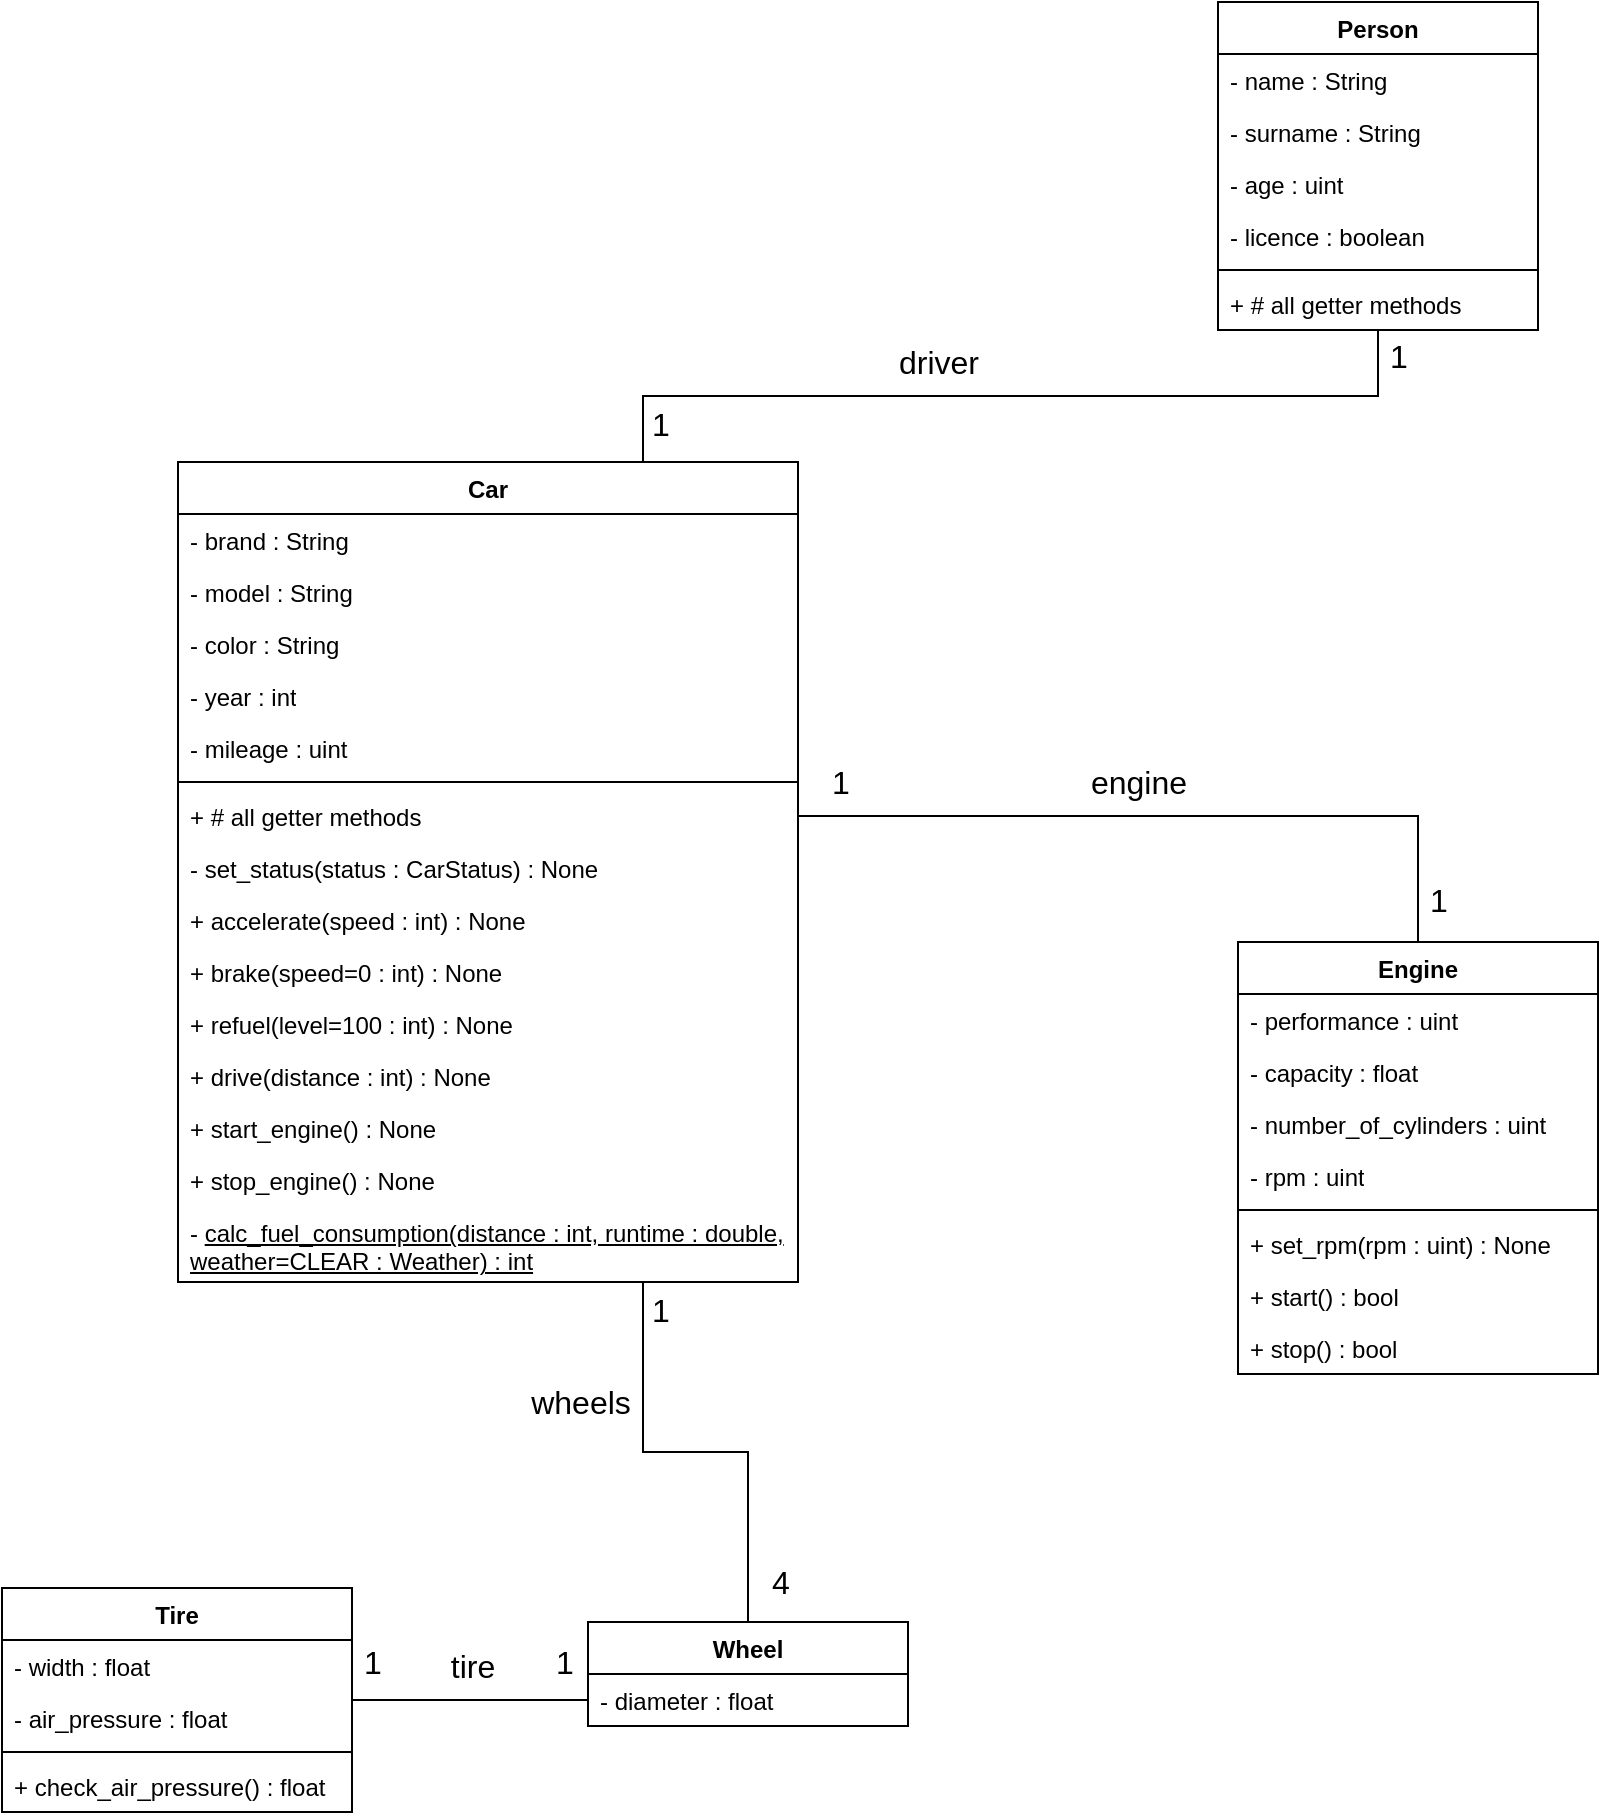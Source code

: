 <mxfile version="22.1.2" type="device">
  <diagram name="Page-1" id="c4acf3e9-155e-7222-9cf6-157b1a14988f">
    <mxGraphModel dx="1148" dy="1117" grid="1" gridSize="10" guides="1" tooltips="1" connect="1" arrows="1" fold="1" page="1" pageScale="1" pageWidth="827" pageHeight="1169" background="none" math="0" shadow="0">
      <root>
        <mxCell id="0" />
        <mxCell id="1" parent="0" />
        <mxCell id="AvyNL_v-l5fwx8h0FnHd-77" style="edgeStyle=orthogonalEdgeStyle;rounded=0;orthogonalLoop=1;jettySize=auto;html=1;exitX=0.75;exitY=0;exitDx=0;exitDy=0;endArrow=none;endFill=0;" edge="1" parent="1" source="AvyNL_v-l5fwx8h0FnHd-1" target="AvyNL_v-l5fwx8h0FnHd-41">
          <mxGeometry relative="1" as="geometry" />
        </mxCell>
        <mxCell id="AvyNL_v-l5fwx8h0FnHd-80" value="&lt;font style=&quot;font-size: 16px;&quot;&gt;driver&lt;/font&gt;" style="edgeLabel;html=1;align=center;verticalAlign=middle;resizable=0;points=[];" vertex="1" connectable="0" parent="AvyNL_v-l5fwx8h0FnHd-77">
          <mxGeometry x="-0.726" y="-1" relative="1" as="geometry">
            <mxPoint x="121" y="-18" as="offset" />
          </mxGeometry>
        </mxCell>
        <mxCell id="AvyNL_v-l5fwx8h0FnHd-95" value="&lt;font style=&quot;font-size: 16px;&quot;&gt;1&lt;/font&gt;" style="edgeLabel;html=1;align=center;verticalAlign=middle;resizable=0;points=[];" vertex="1" connectable="0" parent="AvyNL_v-l5fwx8h0FnHd-77">
          <mxGeometry x="-0.932" y="2" relative="1" as="geometry">
            <mxPoint x="10" y="-5" as="offset" />
          </mxGeometry>
        </mxCell>
        <mxCell id="AvyNL_v-l5fwx8h0FnHd-96" value="&lt;font style=&quot;font-size: 16px;&quot;&gt;1&lt;/font&gt;" style="edgeLabel;html=1;align=center;verticalAlign=middle;resizable=0;points=[];" vertex="1" connectable="0" parent="AvyNL_v-l5fwx8h0FnHd-77">
          <mxGeometry x="0.94" y="1" relative="1" as="geometry">
            <mxPoint x="11" as="offset" />
          </mxGeometry>
        </mxCell>
        <mxCell id="AvyNL_v-l5fwx8h0FnHd-83" style="edgeStyle=orthogonalEdgeStyle;rounded=0;orthogonalLoop=1;jettySize=auto;html=1;exitX=0.75;exitY=1;exitDx=0;exitDy=0;entryX=0.5;entryY=0;entryDx=0;entryDy=0;endArrow=none;endFill=0;" edge="1" parent="1" source="AvyNL_v-l5fwx8h0FnHd-1" target="AvyNL_v-l5fwx8h0FnHd-63">
          <mxGeometry relative="1" as="geometry" />
        </mxCell>
        <mxCell id="AvyNL_v-l5fwx8h0FnHd-84" value="&lt;font style=&quot;font-size: 16px;&quot;&gt;wheels&lt;/font&gt;" style="edgeLabel;html=1;align=center;verticalAlign=middle;resizable=0;points=[];" vertex="1" connectable="0" parent="AvyNL_v-l5fwx8h0FnHd-83">
          <mxGeometry x="-0.766" y="1" relative="1" as="geometry">
            <mxPoint x="-33" y="34" as="offset" />
          </mxGeometry>
        </mxCell>
        <mxCell id="AvyNL_v-l5fwx8h0FnHd-85" value="&lt;font style=&quot;font-size: 16px;&quot;&gt;1&lt;br&gt;&lt;/font&gt;" style="edgeLabel;html=1;align=center;verticalAlign=middle;resizable=0;points=[];" vertex="1" connectable="0" parent="AvyNL_v-l5fwx8h0FnHd-83">
          <mxGeometry x="-0.874" y="1" relative="1" as="geometry">
            <mxPoint x="7" as="offset" />
          </mxGeometry>
        </mxCell>
        <mxCell id="AvyNL_v-l5fwx8h0FnHd-88" value="&lt;font style=&quot;font-size: 16px;&quot;&gt;4&lt;/font&gt;" style="edgeLabel;html=1;align=center;verticalAlign=middle;resizable=0;points=[];" vertex="1" connectable="0" parent="AvyNL_v-l5fwx8h0FnHd-83">
          <mxGeometry x="-0.874" y="1" relative="1" as="geometry">
            <mxPoint x="67" y="136" as="offset" />
          </mxGeometry>
        </mxCell>
        <mxCell id="AvyNL_v-l5fwx8h0FnHd-1" value="Car" style="swimlane;fontStyle=1;align=center;verticalAlign=top;childLayout=stackLayout;horizontal=1;startSize=26;horizontalStack=0;resizeParent=1;resizeParentMax=0;resizeLast=0;collapsible=1;marginBottom=0;whiteSpace=wrap;html=1;" vertex="1" parent="1">
          <mxGeometry x="100" y="240" width="310" height="410" as="geometry">
            <mxRectangle x="140" y="120" width="60" height="30" as="alternateBounds" />
          </mxGeometry>
        </mxCell>
        <mxCell id="AvyNL_v-l5fwx8h0FnHd-2" value="- brand : String" style="text;strokeColor=none;fillColor=none;align=left;verticalAlign=top;spacingLeft=4;spacingRight=4;overflow=hidden;rotatable=0;points=[[0,0.5],[1,0.5]];portConstraint=eastwest;whiteSpace=wrap;html=1;" vertex="1" parent="AvyNL_v-l5fwx8h0FnHd-1">
          <mxGeometry y="26" width="310" height="26" as="geometry" />
        </mxCell>
        <mxCell id="AvyNL_v-l5fwx8h0FnHd-7" value="- model : String&lt;br&gt;" style="text;strokeColor=none;fillColor=none;align=left;verticalAlign=top;spacingLeft=4;spacingRight=4;overflow=hidden;rotatable=0;points=[[0,0.5],[1,0.5]];portConstraint=eastwest;whiteSpace=wrap;html=1;" vertex="1" parent="AvyNL_v-l5fwx8h0FnHd-1">
          <mxGeometry y="52" width="310" height="26" as="geometry" />
        </mxCell>
        <mxCell id="AvyNL_v-l5fwx8h0FnHd-8" value="- color : String" style="text;strokeColor=none;fillColor=none;align=left;verticalAlign=top;spacingLeft=4;spacingRight=4;overflow=hidden;rotatable=0;points=[[0,0.5],[1,0.5]];portConstraint=eastwest;whiteSpace=wrap;html=1;" vertex="1" parent="AvyNL_v-l5fwx8h0FnHd-1">
          <mxGeometry y="78" width="310" height="26" as="geometry" />
        </mxCell>
        <mxCell id="AvyNL_v-l5fwx8h0FnHd-9" value="- year : int" style="text;strokeColor=none;fillColor=none;align=left;verticalAlign=top;spacingLeft=4;spacingRight=4;overflow=hidden;rotatable=0;points=[[0,0.5],[1,0.5]];portConstraint=eastwest;whiteSpace=wrap;html=1;" vertex="1" parent="AvyNL_v-l5fwx8h0FnHd-1">
          <mxGeometry y="104" width="310" height="26" as="geometry" />
        </mxCell>
        <mxCell id="AvyNL_v-l5fwx8h0FnHd-11" value="- mileage : uint" style="text;strokeColor=none;fillColor=none;align=left;verticalAlign=top;spacingLeft=4;spacingRight=4;overflow=hidden;rotatable=0;points=[[0,0.5],[1,0.5]];portConstraint=eastwest;whiteSpace=wrap;html=1;" vertex="1" parent="AvyNL_v-l5fwx8h0FnHd-1">
          <mxGeometry y="130" width="310" height="26" as="geometry" />
        </mxCell>
        <mxCell id="AvyNL_v-l5fwx8h0FnHd-3" value="" style="line;strokeWidth=1;fillColor=none;align=left;verticalAlign=middle;spacingTop=-1;spacingLeft=3;spacingRight=3;rotatable=0;labelPosition=right;points=[];portConstraint=eastwest;strokeColor=inherit;" vertex="1" parent="AvyNL_v-l5fwx8h0FnHd-1">
          <mxGeometry y="156" width="310" height="8" as="geometry" />
        </mxCell>
        <mxCell id="AvyNL_v-l5fwx8h0FnHd-4" value="+ # all getter methods" style="text;strokeColor=none;fillColor=none;align=left;verticalAlign=top;spacingLeft=4;spacingRight=4;overflow=hidden;rotatable=0;points=[[0,0.5],[1,0.5]];portConstraint=eastwest;whiteSpace=wrap;html=1;" vertex="1" parent="AvyNL_v-l5fwx8h0FnHd-1">
          <mxGeometry y="164" width="310" height="26" as="geometry" />
        </mxCell>
        <mxCell id="AvyNL_v-l5fwx8h0FnHd-18" value="- set_status(status : CarStatus) : None" style="text;strokeColor=none;fillColor=none;align=left;verticalAlign=top;spacingLeft=4;spacingRight=4;overflow=hidden;rotatable=0;points=[[0,0.5],[1,0.5]];portConstraint=eastwest;whiteSpace=wrap;html=1;" vertex="1" parent="AvyNL_v-l5fwx8h0FnHd-1">
          <mxGeometry y="190" width="310" height="26" as="geometry" />
        </mxCell>
        <mxCell id="AvyNL_v-l5fwx8h0FnHd-19" value="+ accelerate(speed : int) : None" style="text;strokeColor=none;fillColor=none;align=left;verticalAlign=top;spacingLeft=4;spacingRight=4;overflow=hidden;rotatable=0;points=[[0,0.5],[1,0.5]];portConstraint=eastwest;whiteSpace=wrap;html=1;" vertex="1" parent="AvyNL_v-l5fwx8h0FnHd-1">
          <mxGeometry y="216" width="310" height="26" as="geometry" />
        </mxCell>
        <mxCell id="AvyNL_v-l5fwx8h0FnHd-21" value="+ brake(speed=0 : int) : None" style="text;strokeColor=none;fillColor=none;align=left;verticalAlign=top;spacingLeft=4;spacingRight=4;overflow=hidden;rotatable=0;points=[[0,0.5],[1,0.5]];portConstraint=eastwest;whiteSpace=wrap;html=1;" vertex="1" parent="AvyNL_v-l5fwx8h0FnHd-1">
          <mxGeometry y="242" width="310" height="26" as="geometry" />
        </mxCell>
        <mxCell id="AvyNL_v-l5fwx8h0FnHd-20" value="+ refuel(level=100 : int) : None" style="text;strokeColor=none;fillColor=none;align=left;verticalAlign=top;spacingLeft=4;spacingRight=4;overflow=hidden;rotatable=0;points=[[0,0.5],[1,0.5]];portConstraint=eastwest;whiteSpace=wrap;html=1;" vertex="1" parent="AvyNL_v-l5fwx8h0FnHd-1">
          <mxGeometry y="268" width="310" height="26" as="geometry" />
        </mxCell>
        <mxCell id="AvyNL_v-l5fwx8h0FnHd-23" value="+ drive(distance : int) : None" style="text;strokeColor=none;fillColor=none;align=left;verticalAlign=top;spacingLeft=4;spacingRight=4;overflow=hidden;rotatable=0;points=[[0,0.5],[1,0.5]];portConstraint=eastwest;whiteSpace=wrap;html=1;" vertex="1" parent="AvyNL_v-l5fwx8h0FnHd-1">
          <mxGeometry y="294" width="310" height="26" as="geometry" />
        </mxCell>
        <mxCell id="AvyNL_v-l5fwx8h0FnHd-22" value="+ start_engine() : None" style="text;strokeColor=none;fillColor=none;align=left;verticalAlign=top;spacingLeft=4;spacingRight=4;overflow=hidden;rotatable=0;points=[[0,0.5],[1,0.5]];portConstraint=eastwest;whiteSpace=wrap;html=1;" vertex="1" parent="AvyNL_v-l5fwx8h0FnHd-1">
          <mxGeometry y="320" width="310" height="26" as="geometry" />
        </mxCell>
        <mxCell id="AvyNL_v-l5fwx8h0FnHd-24" value="+ stop_engine() : None" style="text;strokeColor=none;fillColor=none;align=left;verticalAlign=top;spacingLeft=4;spacingRight=4;overflow=hidden;rotatable=0;points=[[0,0.5],[1,0.5]];portConstraint=eastwest;whiteSpace=wrap;html=1;" vertex="1" parent="AvyNL_v-l5fwx8h0FnHd-1">
          <mxGeometry y="346" width="310" height="26" as="geometry" />
        </mxCell>
        <mxCell id="AvyNL_v-l5fwx8h0FnHd-40" value="- &lt;u&gt;calc_fuel_consumption(distance : int, runtime : double, weather=CLEAR : Weather) : int&lt;/u&gt;" style="text;strokeColor=none;fillColor=none;align=left;verticalAlign=top;spacingLeft=4;spacingRight=4;overflow=hidden;rotatable=0;points=[[0,0.5],[1,0.5]];portConstraint=eastwest;whiteSpace=wrap;html=1;" vertex="1" parent="AvyNL_v-l5fwx8h0FnHd-1">
          <mxGeometry y="372" width="310" height="38" as="geometry" />
        </mxCell>
        <mxCell id="AvyNL_v-l5fwx8h0FnHd-41" value="Person" style="swimlane;fontStyle=1;align=center;verticalAlign=top;childLayout=stackLayout;horizontal=1;startSize=26;horizontalStack=0;resizeParent=1;resizeParentMax=0;resizeLast=0;collapsible=1;marginBottom=0;whiteSpace=wrap;html=1;" vertex="1" parent="1">
          <mxGeometry x="620" y="10" width="160" height="164" as="geometry" />
        </mxCell>
        <mxCell id="AvyNL_v-l5fwx8h0FnHd-52" value="- name : String" style="text;strokeColor=none;fillColor=none;align=left;verticalAlign=top;spacingLeft=4;spacingRight=4;overflow=hidden;rotatable=0;points=[[0,0.5],[1,0.5]];portConstraint=eastwest;whiteSpace=wrap;html=1;" vertex="1" parent="AvyNL_v-l5fwx8h0FnHd-41">
          <mxGeometry y="26" width="160" height="26" as="geometry" />
        </mxCell>
        <mxCell id="AvyNL_v-l5fwx8h0FnHd-51" value="- surname : String" style="text;strokeColor=none;fillColor=none;align=left;verticalAlign=top;spacingLeft=4;spacingRight=4;overflow=hidden;rotatable=0;points=[[0,0.5],[1,0.5]];portConstraint=eastwest;whiteSpace=wrap;html=1;" vertex="1" parent="AvyNL_v-l5fwx8h0FnHd-41">
          <mxGeometry y="52" width="160" height="26" as="geometry" />
        </mxCell>
        <mxCell id="AvyNL_v-l5fwx8h0FnHd-42" value="- age : uint" style="text;strokeColor=none;fillColor=none;align=left;verticalAlign=top;spacingLeft=4;spacingRight=4;overflow=hidden;rotatable=0;points=[[0,0.5],[1,0.5]];portConstraint=eastwest;whiteSpace=wrap;html=1;" vertex="1" parent="AvyNL_v-l5fwx8h0FnHd-41">
          <mxGeometry y="78" width="160" height="26" as="geometry" />
        </mxCell>
        <mxCell id="AvyNL_v-l5fwx8h0FnHd-45" value="- licence : boolean" style="text;strokeColor=none;fillColor=none;align=left;verticalAlign=top;spacingLeft=4;spacingRight=4;overflow=hidden;rotatable=0;points=[[0,0.5],[1,0.5]];portConstraint=eastwest;whiteSpace=wrap;html=1;" vertex="1" parent="AvyNL_v-l5fwx8h0FnHd-41">
          <mxGeometry y="104" width="160" height="26" as="geometry" />
        </mxCell>
        <mxCell id="AvyNL_v-l5fwx8h0FnHd-47" value="" style="line;strokeWidth=1;fillColor=none;align=left;verticalAlign=middle;spacingTop=-1;spacingLeft=3;spacingRight=3;rotatable=0;labelPosition=right;points=[];portConstraint=eastwest;strokeColor=inherit;" vertex="1" parent="AvyNL_v-l5fwx8h0FnHd-41">
          <mxGeometry y="130" width="160" height="8" as="geometry" />
        </mxCell>
        <mxCell id="AvyNL_v-l5fwx8h0FnHd-44" value="+ # all getter methods" style="text;strokeColor=none;fillColor=none;align=left;verticalAlign=top;spacingLeft=4;spacingRight=4;overflow=hidden;rotatable=0;points=[[0,0.5],[1,0.5]];portConstraint=eastwest;whiteSpace=wrap;html=1;" vertex="1" parent="AvyNL_v-l5fwx8h0FnHd-41">
          <mxGeometry y="138" width="160" height="26" as="geometry" />
        </mxCell>
        <mxCell id="AvyNL_v-l5fwx8h0FnHd-53" value="Engine" style="swimlane;fontStyle=1;align=center;verticalAlign=top;childLayout=stackLayout;horizontal=1;startSize=26;horizontalStack=0;resizeParent=1;resizeParentMax=0;resizeLast=0;collapsible=1;marginBottom=0;whiteSpace=wrap;html=1;" vertex="1" parent="1">
          <mxGeometry x="630" y="480" width="180" height="216" as="geometry" />
        </mxCell>
        <mxCell id="AvyNL_v-l5fwx8h0FnHd-54" value="- performance : uint" style="text;strokeColor=none;fillColor=none;align=left;verticalAlign=top;spacingLeft=4;spacingRight=4;overflow=hidden;rotatable=0;points=[[0,0.5],[1,0.5]];portConstraint=eastwest;whiteSpace=wrap;html=1;" vertex="1" parent="AvyNL_v-l5fwx8h0FnHd-53">
          <mxGeometry y="26" width="180" height="26" as="geometry" />
        </mxCell>
        <mxCell id="AvyNL_v-l5fwx8h0FnHd-55" value="- capacity : float" style="text;strokeColor=none;fillColor=none;align=left;verticalAlign=top;spacingLeft=4;spacingRight=4;overflow=hidden;rotatable=0;points=[[0,0.5],[1,0.5]];portConstraint=eastwest;whiteSpace=wrap;html=1;" vertex="1" parent="AvyNL_v-l5fwx8h0FnHd-53">
          <mxGeometry y="52" width="180" height="26" as="geometry" />
        </mxCell>
        <mxCell id="AvyNL_v-l5fwx8h0FnHd-56" value="- number_of_cylinders : uint" style="text;strokeColor=none;fillColor=none;align=left;verticalAlign=top;spacingLeft=4;spacingRight=4;overflow=hidden;rotatable=0;points=[[0,0.5],[1,0.5]];portConstraint=eastwest;whiteSpace=wrap;html=1;" vertex="1" parent="AvyNL_v-l5fwx8h0FnHd-53">
          <mxGeometry y="78" width="180" height="26" as="geometry" />
        </mxCell>
        <mxCell id="AvyNL_v-l5fwx8h0FnHd-62" value="- rpm : uint" style="text;strokeColor=none;fillColor=none;align=left;verticalAlign=top;spacingLeft=4;spacingRight=4;overflow=hidden;rotatable=0;points=[[0,0.5],[1,0.5]];portConstraint=eastwest;whiteSpace=wrap;html=1;" vertex="1" parent="AvyNL_v-l5fwx8h0FnHd-53">
          <mxGeometry y="104" width="180" height="26" as="geometry" />
        </mxCell>
        <mxCell id="AvyNL_v-l5fwx8h0FnHd-58" value="" style="line;strokeWidth=1;fillColor=none;align=left;verticalAlign=middle;spacingTop=-1;spacingLeft=3;spacingRight=3;rotatable=0;labelPosition=right;points=[];portConstraint=eastwest;strokeColor=inherit;" vertex="1" parent="AvyNL_v-l5fwx8h0FnHd-53">
          <mxGeometry y="130" width="180" height="8" as="geometry" />
        </mxCell>
        <mxCell id="AvyNL_v-l5fwx8h0FnHd-60" value="+ set_rpm(rpm : uint) : None" style="text;strokeColor=none;fillColor=none;align=left;verticalAlign=top;spacingLeft=4;spacingRight=4;overflow=hidden;rotatable=0;points=[[0,0.5],[1,0.5]];portConstraint=eastwest;whiteSpace=wrap;html=1;" vertex="1" parent="AvyNL_v-l5fwx8h0FnHd-53">
          <mxGeometry y="138" width="180" height="26" as="geometry" />
        </mxCell>
        <mxCell id="AvyNL_v-l5fwx8h0FnHd-59" value="+ start() : bool" style="text;strokeColor=none;fillColor=none;align=left;verticalAlign=top;spacingLeft=4;spacingRight=4;overflow=hidden;rotatable=0;points=[[0,0.5],[1,0.5]];portConstraint=eastwest;whiteSpace=wrap;html=1;" vertex="1" parent="AvyNL_v-l5fwx8h0FnHd-53">
          <mxGeometry y="164" width="180" height="26" as="geometry" />
        </mxCell>
        <mxCell id="AvyNL_v-l5fwx8h0FnHd-61" value="+ stop() : bool" style="text;strokeColor=none;fillColor=none;align=left;verticalAlign=top;spacingLeft=4;spacingRight=4;overflow=hidden;rotatable=0;points=[[0,0.5],[1,0.5]];portConstraint=eastwest;whiteSpace=wrap;html=1;" vertex="1" parent="AvyNL_v-l5fwx8h0FnHd-53">
          <mxGeometry y="190" width="180" height="26" as="geometry" />
        </mxCell>
        <mxCell id="AvyNL_v-l5fwx8h0FnHd-63" value="Wheel" style="swimlane;fontStyle=1;align=center;verticalAlign=top;childLayout=stackLayout;horizontal=1;startSize=26;horizontalStack=0;resizeParent=1;resizeParentMax=0;resizeLast=0;collapsible=1;marginBottom=0;whiteSpace=wrap;html=1;" vertex="1" parent="1">
          <mxGeometry x="305" y="820" width="160" height="52" as="geometry" />
        </mxCell>
        <mxCell id="AvyNL_v-l5fwx8h0FnHd-64" value="- diameter : float" style="text;strokeColor=none;fillColor=none;align=left;verticalAlign=top;spacingLeft=4;spacingRight=4;overflow=hidden;rotatable=0;points=[[0,0.5],[1,0.5]];portConstraint=eastwest;whiteSpace=wrap;html=1;" vertex="1" parent="AvyNL_v-l5fwx8h0FnHd-63">
          <mxGeometry y="26" width="160" height="26" as="geometry" />
        </mxCell>
        <mxCell id="AvyNL_v-l5fwx8h0FnHd-70" value="Tire" style="swimlane;fontStyle=1;align=center;verticalAlign=top;childLayout=stackLayout;horizontal=1;startSize=26;horizontalStack=0;resizeParent=1;resizeParentMax=0;resizeLast=0;collapsible=1;marginBottom=0;whiteSpace=wrap;html=1;" vertex="1" parent="1">
          <mxGeometry x="12" y="803" width="175" height="112" as="geometry" />
        </mxCell>
        <mxCell id="AvyNL_v-l5fwx8h0FnHd-71" value="- width : float" style="text;strokeColor=none;fillColor=none;align=left;verticalAlign=top;spacingLeft=4;spacingRight=4;overflow=hidden;rotatable=0;points=[[0,0.5],[1,0.5]];portConstraint=eastwest;whiteSpace=wrap;html=1;" vertex="1" parent="AvyNL_v-l5fwx8h0FnHd-70">
          <mxGeometry y="26" width="175" height="26" as="geometry" />
        </mxCell>
        <mxCell id="AvyNL_v-l5fwx8h0FnHd-72" value="- air_pressure : float" style="text;strokeColor=none;fillColor=none;align=left;verticalAlign=top;spacingLeft=4;spacingRight=4;overflow=hidden;rotatable=0;points=[[0,0.5],[1,0.5]];portConstraint=eastwest;whiteSpace=wrap;html=1;" vertex="1" parent="AvyNL_v-l5fwx8h0FnHd-70">
          <mxGeometry y="52" width="175" height="26" as="geometry" />
        </mxCell>
        <mxCell id="AvyNL_v-l5fwx8h0FnHd-73" value="" style="line;strokeWidth=1;fillColor=none;align=left;verticalAlign=middle;spacingTop=-1;spacingLeft=3;spacingRight=3;rotatable=0;labelPosition=right;points=[];portConstraint=eastwest;strokeColor=inherit;" vertex="1" parent="AvyNL_v-l5fwx8h0FnHd-70">
          <mxGeometry y="78" width="175" height="8" as="geometry" />
        </mxCell>
        <mxCell id="AvyNL_v-l5fwx8h0FnHd-74" value="+ check_air_pressure() : float" style="text;strokeColor=none;fillColor=none;align=left;verticalAlign=top;spacingLeft=4;spacingRight=4;overflow=hidden;rotatable=0;points=[[0,0.5],[1,0.5]];portConstraint=eastwest;whiteSpace=wrap;html=1;" vertex="1" parent="AvyNL_v-l5fwx8h0FnHd-70">
          <mxGeometry y="86" width="175" height="26" as="geometry" />
        </mxCell>
        <mxCell id="AvyNL_v-l5fwx8h0FnHd-81" style="edgeStyle=orthogonalEdgeStyle;rounded=0;orthogonalLoop=1;jettySize=auto;html=1;exitX=1;exitY=0.5;exitDx=0;exitDy=0;entryX=0.5;entryY=0;entryDx=0;entryDy=0;strokeColor=default;endArrow=none;endFill=0;" edge="1" parent="1" source="AvyNL_v-l5fwx8h0FnHd-4" target="AvyNL_v-l5fwx8h0FnHd-53">
          <mxGeometry relative="1" as="geometry">
            <Array as="points">
              <mxPoint x="720" y="417" />
            </Array>
          </mxGeometry>
        </mxCell>
        <mxCell id="AvyNL_v-l5fwx8h0FnHd-82" value="&lt;font style=&quot;font-size: 16px;&quot;&gt;engine&lt;/font&gt;" style="edgeLabel;html=1;align=center;verticalAlign=middle;resizable=0;points=[];" vertex="1" connectable="0" parent="AvyNL_v-l5fwx8h0FnHd-81">
          <mxGeometry x="-0.78" y="-2" relative="1" as="geometry">
            <mxPoint x="129" y="-19" as="offset" />
          </mxGeometry>
        </mxCell>
        <mxCell id="AvyNL_v-l5fwx8h0FnHd-92" value="&lt;font style=&quot;font-size: 16px;&quot;&gt;1&lt;/font&gt;" style="edgeLabel;html=1;align=center;verticalAlign=middle;resizable=0;points=[];" vertex="1" connectable="0" parent="AvyNL_v-l5fwx8h0FnHd-81">
          <mxGeometry x="-0.889" relative="1" as="geometry">
            <mxPoint y="-17" as="offset" />
          </mxGeometry>
        </mxCell>
        <mxCell id="AvyNL_v-l5fwx8h0FnHd-94" value="&lt;font style=&quot;font-size: 16px;&quot;&gt;1&lt;/font&gt;" style="edgeLabel;html=1;align=center;verticalAlign=middle;resizable=0;points=[];" vertex="1" connectable="0" parent="AvyNL_v-l5fwx8h0FnHd-81">
          <mxGeometry x="0.885" relative="1" as="geometry">
            <mxPoint x="10" as="offset" />
          </mxGeometry>
        </mxCell>
        <mxCell id="AvyNL_v-l5fwx8h0FnHd-86" style="edgeStyle=orthogonalEdgeStyle;rounded=0;orthogonalLoop=1;jettySize=auto;html=1;exitX=0;exitY=0.5;exitDx=0;exitDy=0;endArrow=none;endFill=0;" edge="1" parent="1" source="AvyNL_v-l5fwx8h0FnHd-64" target="AvyNL_v-l5fwx8h0FnHd-70">
          <mxGeometry relative="1" as="geometry" />
        </mxCell>
        <mxCell id="AvyNL_v-l5fwx8h0FnHd-87" value="&lt;font style=&quot;font-size: 16px;&quot;&gt;tire&lt;/font&gt;" style="edgeLabel;html=1;align=center;verticalAlign=middle;resizable=0;points=[];" vertex="1" connectable="0" parent="AvyNL_v-l5fwx8h0FnHd-86">
          <mxGeometry x="0.037" y="-1" relative="1" as="geometry">
            <mxPoint x="3" y="-16" as="offset" />
          </mxGeometry>
        </mxCell>
        <mxCell id="AvyNL_v-l5fwx8h0FnHd-90" value="&lt;font style=&quot;font-size: 16px;&quot;&gt;1&lt;/font&gt;" style="edgeLabel;html=1;align=center;verticalAlign=middle;resizable=0;points=[];" vertex="1" connectable="0" parent="AvyNL_v-l5fwx8h0FnHd-86">
          <mxGeometry x="-0.621" relative="1" as="geometry">
            <mxPoint x="10" y="-19" as="offset" />
          </mxGeometry>
        </mxCell>
        <mxCell id="AvyNL_v-l5fwx8h0FnHd-91" value="&lt;font style=&quot;font-size: 16px;&quot;&gt;1&lt;/font&gt;" style="edgeLabel;html=1;align=center;verticalAlign=middle;resizable=0;points=[];" vertex="1" connectable="0" parent="AvyNL_v-l5fwx8h0FnHd-86">
          <mxGeometry x="-0.621" relative="1" as="geometry">
            <mxPoint x="-86" y="-19" as="offset" />
          </mxGeometry>
        </mxCell>
      </root>
    </mxGraphModel>
  </diagram>
</mxfile>
